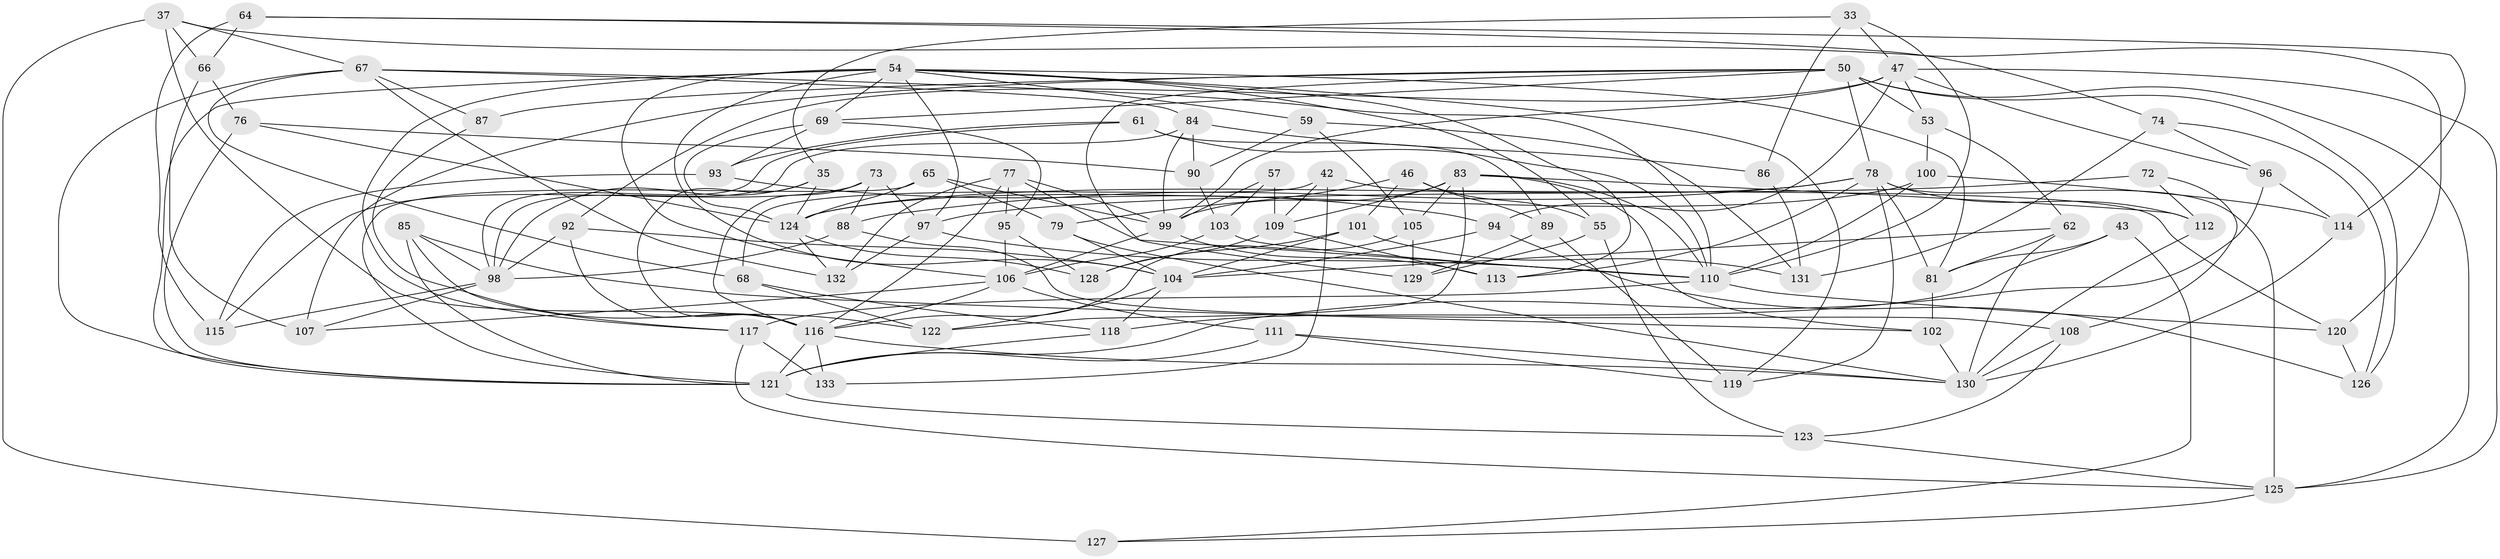 // original degree distribution, {4: 1.0}
// Generated by graph-tools (version 1.1) at 2025/01/03/04/25 22:01:23]
// undirected, 79 vertices, 192 edges
graph export_dot {
graph [start="1"]
  node [color=gray90,style=filled];
  33;
  35;
  37 [super="+3"];
  42;
  43;
  46;
  47 [super="+5+29"];
  50 [super="+23+39"];
  53;
  54 [super="+20+27"];
  55;
  57;
  59;
  61;
  62;
  64;
  65;
  66;
  67 [super="+58"];
  68;
  69 [super="+25"];
  72;
  73;
  74;
  76;
  77 [super="+70"];
  78 [super="+19+51"];
  79;
  81 [super="+13"];
  83 [super="+63"];
  84 [super="+75"];
  85;
  86;
  87;
  88;
  89;
  90;
  92;
  93;
  94;
  95;
  96;
  97 [super="+41"];
  98 [super="+18+38"];
  99 [super="+21+45"];
  100;
  101;
  102;
  103 [super="+60"];
  104 [super="+4+28"];
  105;
  106 [super="+91"];
  107;
  108;
  109 [super="+24"];
  110 [super="+48"];
  111;
  112;
  113;
  114;
  115;
  116 [super="+6+71+34"];
  117 [super="+56+80"];
  118;
  119;
  120;
  121 [super="+17+36+82"];
  122 [super="+49"];
  123;
  124 [super="+22+44+40"];
  125 [super="+52"];
  126;
  127;
  128;
  129;
  130 [super="+32"];
  131;
  132;
  133;
  33 -- 47;
  33 -- 35;
  33 -- 86;
  33 -- 110;
  35 -- 116;
  35 -- 98;
  35 -- 124;
  37 -- 120;
  37 -- 127 [weight=2];
  37 -- 66;
  37 -- 116;
  37 -- 67;
  42 -- 120;
  42 -- 133;
  42 -- 68;
  42 -- 109;
  43 -- 81 [weight=2];
  43 -- 118;
  43 -- 127;
  46 -- 79;
  46 -- 101;
  46 -- 89;
  46 -- 55;
  47 -- 53;
  47 -- 92;
  47 -- 96;
  47 -- 125 [weight=2];
  47 -- 94;
  47 -- 99;
  50 -- 87;
  50 -- 78;
  50 -- 107;
  50 -- 69;
  50 -- 53;
  50 -- 129;
  50 -- 125;
  50 -- 126;
  53 -- 62;
  53 -- 100;
  54 -- 104;
  54 -- 81;
  54 -- 117 [weight=2];
  54 -- 55;
  54 -- 97;
  54 -- 113;
  54 -- 119;
  54 -- 59;
  54 -- 69;
  54 -- 106;
  54 -- 121;
  55 -- 123;
  55 -- 129;
  57 -- 109 [weight=2];
  57 -- 103;
  57 -- 99;
  59 -- 105;
  59 -- 90;
  59 -- 131;
  61 -- 110;
  61 -- 89;
  61 -- 93;
  61 -- 98;
  62 -- 81;
  62 -- 130;
  62 -- 104;
  64 -- 66;
  64 -- 115;
  64 -- 114;
  64 -- 74;
  65 -- 79;
  65 -- 99;
  65 -- 124;
  65 -- 121;
  66 -- 107;
  66 -- 76;
  67 -- 84;
  67 -- 110;
  67 -- 121 [weight=2];
  67 -- 132;
  67 -- 68;
  67 -- 87;
  68 -- 118;
  68 -- 122;
  69 -- 93;
  69 -- 124 [weight=2];
  69 -- 95;
  72 -- 108;
  72 -- 112;
  72 -- 97 [weight=2];
  73 -- 88;
  73 -- 115;
  73 -- 116;
  73 -- 97;
  74 -- 96;
  74 -- 126;
  74 -- 131;
  76 -- 90;
  76 -- 121;
  76 -- 124;
  77 -- 95;
  77 -- 99;
  77 -- 116 [weight=2];
  77 -- 132;
  77 -- 110;
  78 -- 112;
  78 -- 113;
  78 -- 81;
  78 -- 124 [weight=2];
  78 -- 125 [weight=2];
  78 -- 88;
  78 -- 119;
  79 -- 130;
  79 -- 104;
  81 -- 102;
  83 -- 102;
  83 -- 112;
  83 -- 122 [weight=2];
  83 -- 105;
  83 -- 109;
  83 -- 110;
  83 -- 99;
  84 -- 86 [weight=2];
  84 -- 90;
  84 -- 98;
  84 -- 99;
  85 -- 102;
  85 -- 117;
  85 -- 98;
  85 -- 121;
  86 -- 131;
  87 -- 122 [weight=2];
  88 -- 108;
  88 -- 98;
  89 -- 119;
  89 -- 129;
  90 -- 103;
  92 -- 98;
  92 -- 104;
  92 -- 116;
  93 -- 94;
  93 -- 115;
  94 -- 126;
  94 -- 104;
  95 -- 128;
  95 -- 106;
  96 -- 114;
  96 -- 121;
  97 -- 132;
  97 -- 110;
  98 -- 107;
  98 -- 115;
  99 -- 113;
  99 -- 106;
  100 -- 114;
  100 -- 124;
  100 -- 110;
  101 -- 128;
  101 -- 104;
  101 -- 131;
  102 -- 130;
  103 -- 110 [weight=2];
  103 -- 106 [weight=2];
  104 -- 118;
  104 -- 122;
  105 -- 129;
  105 -- 116;
  106 -- 116;
  106 -- 107;
  106 -- 111;
  108 -- 130;
  108 -- 123;
  109 -- 128;
  109 -- 113;
  110 -- 117 [weight=2];
  110 -- 120;
  111 -- 119;
  111 -- 130;
  111 -- 121;
  112 -- 130;
  114 -- 130;
  116 -- 133;
  116 -- 130;
  116 -- 121 [weight=2];
  117 -- 133 [weight=2];
  117 -- 125;
  118 -- 121;
  120 -- 126;
  121 -- 123;
  123 -- 125;
  124 -- 132;
  124 -- 128;
  125 -- 127;
}
